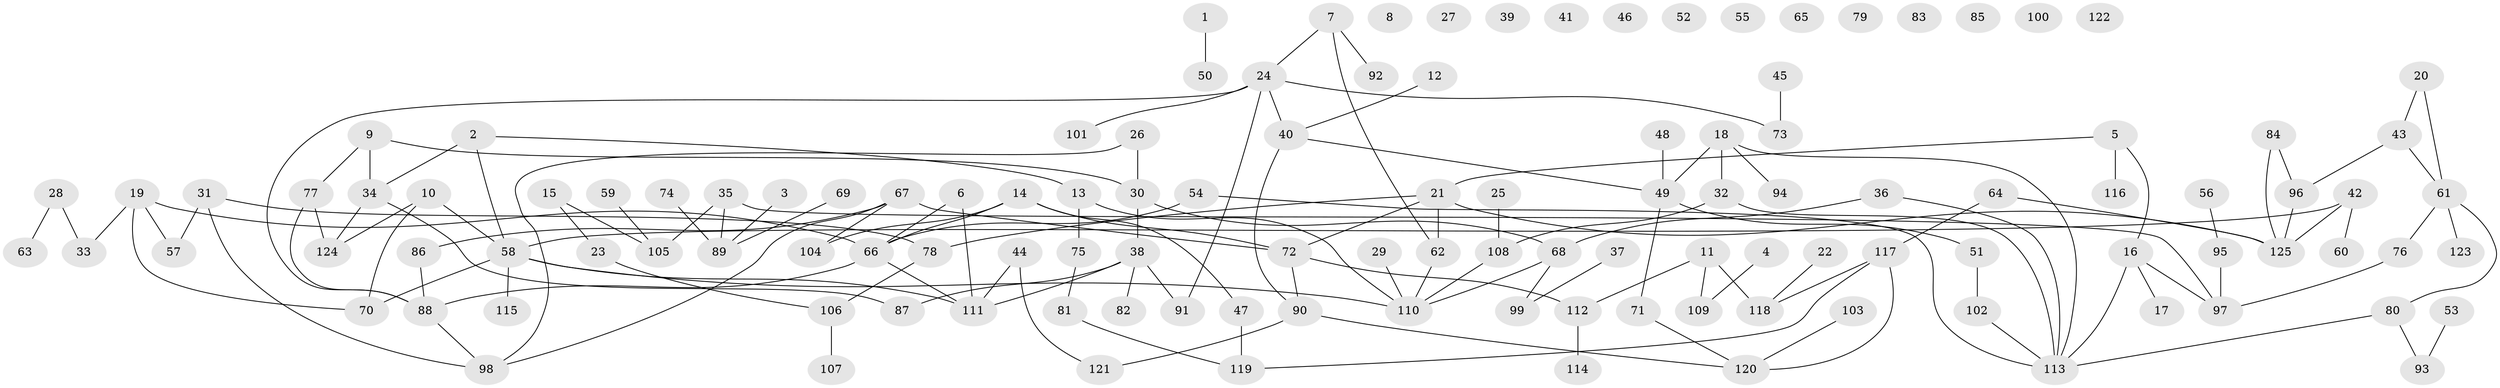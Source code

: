 // coarse degree distribution, {0: 0.22580645161290322, 4: 0.16129032258064516, 1: 0.24193548387096775, 8: 0.03225806451612903, 2: 0.0967741935483871, 6: 0.03225806451612903, 3: 0.11290322580645161, 9: 0.03225806451612903, 5: 0.06451612903225806}
// Generated by graph-tools (version 1.1) at 2025/16/03/04/25 18:16:44]
// undirected, 125 vertices, 148 edges
graph export_dot {
graph [start="1"]
  node [color=gray90,style=filled];
  1;
  2;
  3;
  4;
  5;
  6;
  7;
  8;
  9;
  10;
  11;
  12;
  13;
  14;
  15;
  16;
  17;
  18;
  19;
  20;
  21;
  22;
  23;
  24;
  25;
  26;
  27;
  28;
  29;
  30;
  31;
  32;
  33;
  34;
  35;
  36;
  37;
  38;
  39;
  40;
  41;
  42;
  43;
  44;
  45;
  46;
  47;
  48;
  49;
  50;
  51;
  52;
  53;
  54;
  55;
  56;
  57;
  58;
  59;
  60;
  61;
  62;
  63;
  64;
  65;
  66;
  67;
  68;
  69;
  70;
  71;
  72;
  73;
  74;
  75;
  76;
  77;
  78;
  79;
  80;
  81;
  82;
  83;
  84;
  85;
  86;
  87;
  88;
  89;
  90;
  91;
  92;
  93;
  94;
  95;
  96;
  97;
  98;
  99;
  100;
  101;
  102;
  103;
  104;
  105;
  106;
  107;
  108;
  109;
  110;
  111;
  112;
  113;
  114;
  115;
  116;
  117;
  118;
  119;
  120;
  121;
  122;
  123;
  124;
  125;
  1 -- 50;
  2 -- 13;
  2 -- 34;
  2 -- 58;
  3 -- 89;
  4 -- 109;
  5 -- 16;
  5 -- 21;
  5 -- 116;
  6 -- 66;
  6 -- 111;
  7 -- 24;
  7 -- 62;
  7 -- 92;
  9 -- 30;
  9 -- 34;
  9 -- 77;
  10 -- 58;
  10 -- 70;
  10 -- 124;
  11 -- 109;
  11 -- 112;
  11 -- 118;
  12 -- 40;
  13 -- 75;
  13 -- 110;
  14 -- 47;
  14 -- 66;
  14 -- 72;
  14 -- 104;
  15 -- 23;
  15 -- 105;
  16 -- 17;
  16 -- 97;
  16 -- 113;
  18 -- 32;
  18 -- 49;
  18 -- 94;
  18 -- 113;
  19 -- 33;
  19 -- 57;
  19 -- 66;
  19 -- 70;
  20 -- 43;
  20 -- 61;
  21 -- 62;
  21 -- 72;
  21 -- 78;
  21 -- 125;
  22 -- 118;
  23 -- 106;
  24 -- 40;
  24 -- 73;
  24 -- 88;
  24 -- 91;
  24 -- 101;
  25 -- 108;
  26 -- 30;
  26 -- 98;
  28 -- 33;
  28 -- 63;
  29 -- 110;
  30 -- 38;
  30 -- 68;
  31 -- 57;
  31 -- 78;
  31 -- 98;
  32 -- 108;
  32 -- 113;
  34 -- 87;
  34 -- 124;
  35 -- 89;
  35 -- 97;
  35 -- 105;
  36 -- 68;
  36 -- 113;
  37 -- 99;
  38 -- 82;
  38 -- 87;
  38 -- 91;
  38 -- 111;
  40 -- 49;
  40 -- 90;
  42 -- 58;
  42 -- 60;
  42 -- 125;
  43 -- 61;
  43 -- 96;
  44 -- 111;
  44 -- 121;
  45 -- 73;
  47 -- 119;
  48 -- 49;
  49 -- 51;
  49 -- 71;
  51 -- 102;
  53 -- 93;
  54 -- 66;
  54 -- 113;
  56 -- 95;
  58 -- 70;
  58 -- 110;
  58 -- 111;
  58 -- 115;
  59 -- 105;
  61 -- 76;
  61 -- 80;
  61 -- 123;
  62 -- 110;
  64 -- 117;
  64 -- 125;
  66 -- 88;
  66 -- 111;
  67 -- 72;
  67 -- 86;
  67 -- 98;
  67 -- 104;
  68 -- 99;
  68 -- 110;
  69 -- 89;
  71 -- 120;
  72 -- 90;
  72 -- 112;
  74 -- 89;
  75 -- 81;
  76 -- 97;
  77 -- 88;
  77 -- 124;
  78 -- 106;
  80 -- 93;
  80 -- 113;
  81 -- 119;
  84 -- 96;
  84 -- 125;
  86 -- 88;
  88 -- 98;
  90 -- 120;
  90 -- 121;
  95 -- 97;
  96 -- 125;
  102 -- 113;
  103 -- 120;
  106 -- 107;
  108 -- 110;
  112 -- 114;
  117 -- 118;
  117 -- 119;
  117 -- 120;
}
